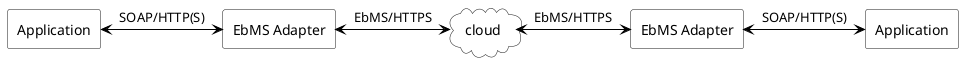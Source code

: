@startuml
skinparam BackgroundColor transparent
skinparam componentStyle rectangle
skinparam compnentBackgroundColor #White
skinparam ArrowColor #Black

[Application] as app #White
[EbMS Adapter] as ebms #White
cloud cloud as cloud #White
[EbMS Adapter] as ebms1 #White
[Application] as app1 #White

app <-ri-> ebms : SOAP/HTTP(S)
ebms <-ri-> cloud : EbMS/HTTPS
cloud <-ri-> ebms1 : EbMS/HTTPS
ebms1 <-ri-> app1 : SOAP/HTTP(S)

@enduml
